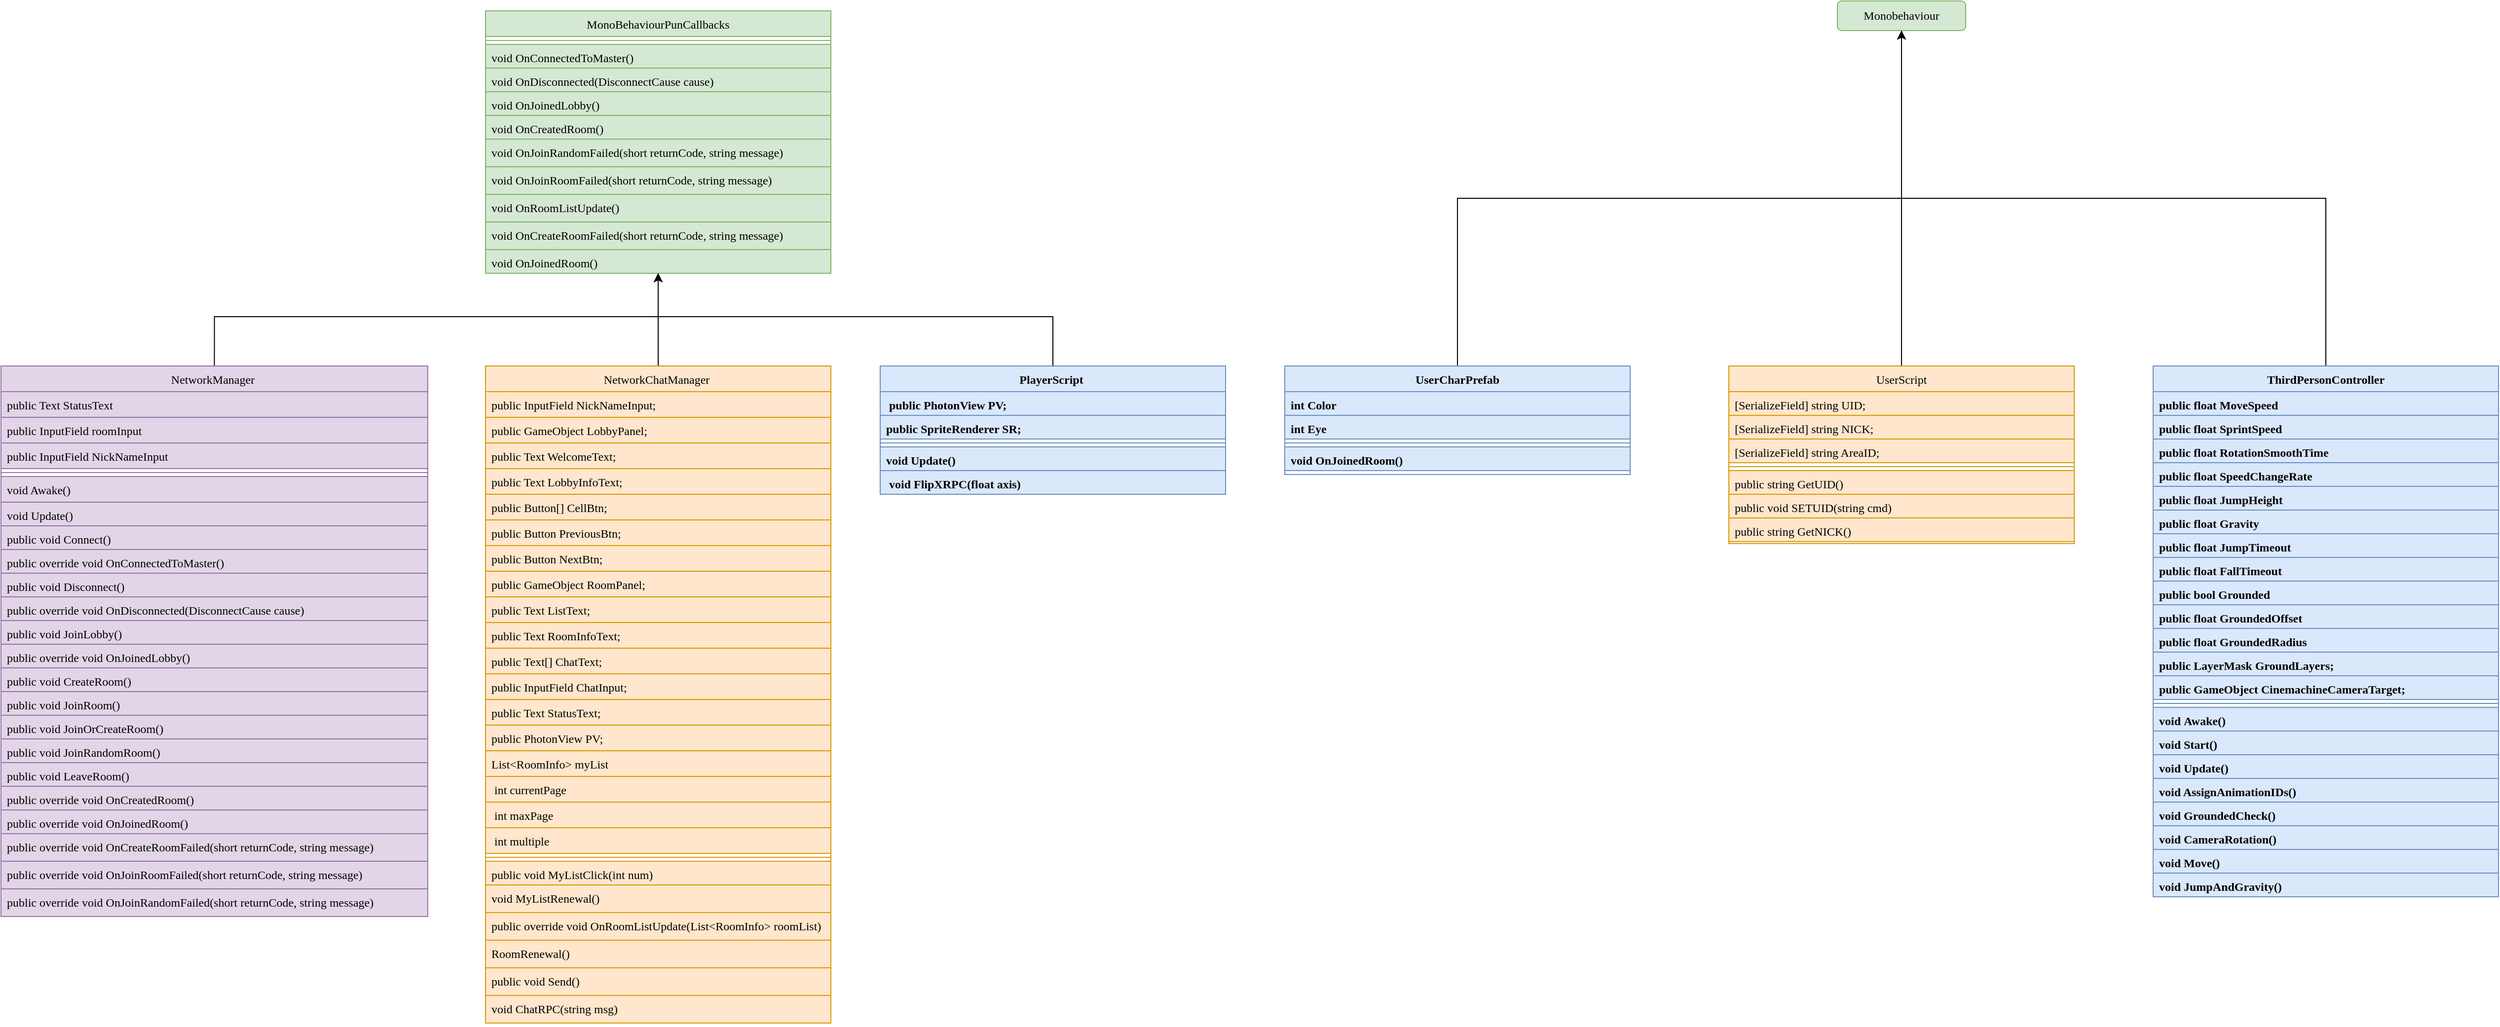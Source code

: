 <mxfile version="17.1.3" type="device"><diagram id="C5RBs43oDa-KdzZeNtuy" name="Page-1"><mxGraphModel dx="3555" dy="1985" grid="1" gridSize="10" guides="1" tooltips="1" connect="1" arrows="1" fold="1" page="1" pageScale="1" pageWidth="827" pageHeight="1169" math="0" shadow="0"><root><mxCell id="WIyWlLk6GJQsqaUBKTNV-0"/><mxCell id="WIyWlLk6GJQsqaUBKTNV-1" parent="WIyWlLk6GJQsqaUBKTNV-0"/><mxCell id="zkfFHV4jXpPFQw0GAbJ--13" value="MonoBehaviourPunCallbacks" style="swimlane;fontStyle=0;align=center;verticalAlign=top;childLayout=stackLayout;horizontal=1;startSize=26;horizontalStack=0;resizeParent=1;resizeLast=0;collapsible=1;marginBottom=0;rounded=0;shadow=0;strokeWidth=1;fontFamily=Jua;fontSource=https%3A%2F%2Ffonts.googleapis.com%2Fcss%3Ffamily%3DJua;fillColor=#d5e8d4;strokeColor=#82b366;" parent="WIyWlLk6GJQsqaUBKTNV-1" vertex="1"><mxGeometry x="530" y="50" width="350" height="266" as="geometry"><mxRectangle x="340" y="380" width="170" height="26" as="alternateBounds"/></mxGeometry></mxCell><mxCell id="zkfFHV4jXpPFQw0GAbJ--15" value="" style="line;html=1;strokeWidth=1;align=left;verticalAlign=middle;spacingTop=-1;spacingLeft=3;spacingRight=3;rotatable=0;labelPosition=right;points=[];portConstraint=eastwest;fontFamily=Jua;fontSource=https%3A%2F%2Ffonts.googleapis.com%2Fcss%3Ffamily%3DJua;fillColor=#d5e8d4;strokeColor=#82b366;" parent="zkfFHV4jXpPFQw0GAbJ--13" vertex="1"><mxGeometry y="26" width="350" height="8" as="geometry"/></mxCell><mxCell id="Mqewn5kipQ3xcC0oWdRV-13" value="void OnConnectedToMaster()" style="text;align=left;verticalAlign=top;spacingLeft=4;spacingRight=4;overflow=hidden;rotatable=0;points=[[0,0.5],[1,0.5]];portConstraint=eastwest;fontFamily=Jua;fontSource=https%3A%2F%2Ffonts.googleapis.com%2Fcss%3Ffamily%3DJua;fillColor=#d5e8d4;strokeColor=#82b366;" parent="zkfFHV4jXpPFQw0GAbJ--13" vertex="1"><mxGeometry y="34" width="350" height="24" as="geometry"/></mxCell><mxCell id="Mqewn5kipQ3xcC0oWdRV-15" value="void OnDisconnected(DisconnectCause cause)&#10;" style="text;align=left;verticalAlign=top;spacingLeft=4;spacingRight=4;overflow=hidden;rotatable=0;points=[[0,0.5],[1,0.5]];portConstraint=eastwest;fontFamily=Jua;fontSource=https%3A%2F%2Ffonts.googleapis.com%2Fcss%3Ffamily%3DJua;fillColor=#d5e8d4;strokeColor=#82b366;" parent="zkfFHV4jXpPFQw0GAbJ--13" vertex="1"><mxGeometry y="58" width="350" height="24" as="geometry"/></mxCell><mxCell id="Mqewn5kipQ3xcC0oWdRV-30" value="void OnJoinedLobby() " style="text;align=left;verticalAlign=top;spacingLeft=4;spacingRight=4;overflow=hidden;rotatable=0;points=[[0,0.5],[1,0.5]];portConstraint=eastwest;fontFamily=Jua;fontSource=https%3A%2F%2Ffonts.googleapis.com%2Fcss%3Ffamily%3DJua;fillColor=#d5e8d4;strokeColor=#82b366;" parent="zkfFHV4jXpPFQw0GAbJ--13" vertex="1"><mxGeometry y="82" width="350" height="24" as="geometry"/></mxCell><mxCell id="Mqewn5kipQ3xcC0oWdRV-33" value="void OnCreatedRoom()" style="text;align=left;verticalAlign=top;spacingLeft=4;spacingRight=4;overflow=hidden;rotatable=0;points=[[0,0.5],[1,0.5]];portConstraint=eastwest;fontFamily=Jua;fontSource=https%3A%2F%2Ffonts.googleapis.com%2Fcss%3Ffamily%3DJua;fillColor=#d5e8d4;strokeColor=#82b366;" parent="zkfFHV4jXpPFQw0GAbJ--13" vertex="1"><mxGeometry y="106" width="350" height="24" as="geometry"/></mxCell><mxCell id="Mqewn5kipQ3xcC0oWdRV-37" value="void OnJoinRandomFailed(short returnCode, string message)" style="text;align=left;verticalAlign=top;spacingLeft=4;spacingRight=4;overflow=hidden;rotatable=0;points=[[0,0.5],[1,0.5]];portConstraint=eastwest;fontFamily=Jua;fontSource=https%3A%2F%2Ffonts.googleapis.com%2Fcss%3Ffamily%3DJua;fillColor=#d5e8d4;strokeColor=#82b366;" parent="zkfFHV4jXpPFQw0GAbJ--13" vertex="1"><mxGeometry y="130" width="350" height="28" as="geometry"/></mxCell><mxCell id="Mqewn5kipQ3xcC0oWdRV-36" value="void OnJoinRoomFailed(short returnCode, string message)" style="text;align=left;verticalAlign=top;spacingLeft=4;spacingRight=4;overflow=hidden;rotatable=0;points=[[0,0.5],[1,0.5]];portConstraint=eastwest;fontFamily=Jua;fontSource=https%3A%2F%2Ffonts.googleapis.com%2Fcss%3Ffamily%3DJua;fillColor=#d5e8d4;strokeColor=#82b366;" parent="zkfFHV4jXpPFQw0GAbJ--13" vertex="1"><mxGeometry y="158" width="350" height="28" as="geometry"/></mxCell><mxCell id="1AGx0SfE0cchmJ44cb0Z-66" value="void OnRoomListUpdate()" style="text;align=left;verticalAlign=top;spacingLeft=4;spacingRight=4;overflow=hidden;rotatable=0;points=[[0,0.5],[1,0.5]];portConstraint=eastwest;fontFamily=Jua;fontSource=https%3A%2F%2Ffonts.googleapis.com%2Fcss%3Ffamily%3DJua;fillColor=#d5e8d4;strokeColor=#82b366;" parent="zkfFHV4jXpPFQw0GAbJ--13" vertex="1"><mxGeometry y="186" width="350" height="28" as="geometry"/></mxCell><mxCell id="Mqewn5kipQ3xcC0oWdRV-35" value="void OnCreateRoomFailed(short returnCode, string message)" style="text;align=left;verticalAlign=top;spacingLeft=4;spacingRight=4;overflow=hidden;rotatable=0;points=[[0,0.5],[1,0.5]];portConstraint=eastwest;fontFamily=Jua;fontSource=https%3A%2F%2Ffonts.googleapis.com%2Fcss%3Ffamily%3DJua;fillColor=#d5e8d4;strokeColor=#82b366;" parent="zkfFHV4jXpPFQw0GAbJ--13" vertex="1"><mxGeometry y="214" width="350" height="28" as="geometry"/></mxCell><mxCell id="Mqewn5kipQ3xcC0oWdRV-34" value="void OnJoinedRoom() " style="text;align=left;verticalAlign=top;spacingLeft=4;spacingRight=4;overflow=hidden;rotatable=0;points=[[0,0.5],[1,0.5]];portConstraint=eastwest;fontFamily=Jua;fontSource=https%3A%2F%2Ffonts.googleapis.com%2Fcss%3Ffamily%3DJua;fillColor=#d5e8d4;strokeColor=#82b366;" parent="zkfFHV4jXpPFQw0GAbJ--13" vertex="1"><mxGeometry y="242" width="350" height="24" as="geometry"/></mxCell><mxCell id="Mqewn5kipQ3xcC0oWdRV-14" style="edgeStyle=orthogonalEdgeStyle;rounded=0;orthogonalLoop=1;jettySize=auto;html=1;exitX=0.5;exitY=0;exitDx=0;exitDy=0;entryX=0.5;entryY=1;entryDx=0;entryDy=0;fontFamily=Jua;fontSource=https%3A%2F%2Ffonts.googleapis.com%2Fcss%3Ffamily%3DJua;" parent="WIyWlLk6GJQsqaUBKTNV-1" source="Mqewn5kipQ3xcC0oWdRV-0" target="zkfFHV4jXpPFQw0GAbJ--13" edge="1"><mxGeometry relative="1" as="geometry"><Array as="points"><mxPoint x="255" y="360"/><mxPoint x="705" y="360"/></Array></mxGeometry></mxCell><mxCell id="Mqewn5kipQ3xcC0oWdRV-0" value="NetworkManager " style="swimlane;fontStyle=0;align=center;verticalAlign=top;childLayout=stackLayout;horizontal=1;startSize=26;horizontalStack=0;resizeParent=1;resizeLast=0;collapsible=1;marginBottom=0;rounded=0;shadow=0;strokeWidth=1;fontFamily=Jua;fontSource=https%3A%2F%2Ffonts.googleapis.com%2Fcss%3Ffamily%3DJua;fillColor=#e1d5e7;strokeColor=#9673a6;" parent="WIyWlLk6GJQsqaUBKTNV-1" vertex="1"><mxGeometry x="39" y="410" width="432.5" height="558" as="geometry"><mxRectangle x="550" y="140" width="160" height="26" as="alternateBounds"/></mxGeometry></mxCell><mxCell id="Mqewn5kipQ3xcC0oWdRV-3" value="public Text StatusText" style="text;align=left;verticalAlign=top;spacingLeft=4;spacingRight=4;overflow=hidden;rotatable=0;points=[[0,0.5],[1,0.5]];portConstraint=eastwest;fontFamily=Jua;fontSource=https%3A%2F%2Ffonts.googleapis.com%2Fcss%3Ffamily%3DJua;fillColor=#e1d5e7;strokeColor=#9673a6;" parent="Mqewn5kipQ3xcC0oWdRV-0" vertex="1"><mxGeometry y="26" width="432.5" height="26" as="geometry"/></mxCell><mxCell id="Mqewn5kipQ3xcC0oWdRV-4" value="public InputField roomInput" style="text;align=left;verticalAlign=top;spacingLeft=4;spacingRight=4;overflow=hidden;rotatable=0;points=[[0,0.5],[1,0.5]];portConstraint=eastwest;fontFamily=Jua;fontSource=https%3A%2F%2Ffonts.googleapis.com%2Fcss%3Ffamily%3DJua;fillColor=#e1d5e7;strokeColor=#9673a6;" parent="Mqewn5kipQ3xcC0oWdRV-0" vertex="1"><mxGeometry y="52" width="432.5" height="26" as="geometry"/></mxCell><mxCell id="Mqewn5kipQ3xcC0oWdRV-5" value="public InputField NickNameInput" style="text;align=left;verticalAlign=top;spacingLeft=4;spacingRight=4;overflow=hidden;rotatable=0;points=[[0,0.5],[1,0.5]];portConstraint=eastwest;fontFamily=Jua;fontSource=https%3A%2F%2Ffonts.googleapis.com%2Fcss%3Ffamily%3DJua;fillColor=#e1d5e7;strokeColor=#9673a6;" parent="Mqewn5kipQ3xcC0oWdRV-0" vertex="1"><mxGeometry y="78" width="432.5" height="26" as="geometry"/></mxCell><mxCell id="Mqewn5kipQ3xcC0oWdRV-6" value="" style="line;html=1;strokeWidth=1;align=left;verticalAlign=middle;spacingTop=-1;spacingLeft=3;spacingRight=3;rotatable=0;labelPosition=right;points=[];portConstraint=eastwest;fontFamily=Jua;fontSource=https%3A%2F%2Ffonts.googleapis.com%2Fcss%3Ffamily%3DJua;fillColor=#e1d5e7;strokeColor=#9673a6;" parent="Mqewn5kipQ3xcC0oWdRV-0" vertex="1"><mxGeometry y="104" width="432.5" height="8" as="geometry"/></mxCell><mxCell id="Mqewn5kipQ3xcC0oWdRV-7" value="void Awake() " style="text;align=left;verticalAlign=top;spacingLeft=4;spacingRight=4;overflow=hidden;rotatable=0;points=[[0,0.5],[1,0.5]];portConstraint=eastwest;fontFamily=Jua;fontSource=https%3A%2F%2Ffonts.googleapis.com%2Fcss%3Ffamily%3DJua;fillColor=#e1d5e7;strokeColor=#9673a6;" parent="Mqewn5kipQ3xcC0oWdRV-0" vertex="1"><mxGeometry y="112" width="432.5" height="26" as="geometry"/></mxCell><mxCell id="Mqewn5kipQ3xcC0oWdRV-8" value="void Update()" style="text;align=left;verticalAlign=top;spacingLeft=4;spacingRight=4;overflow=hidden;rotatable=0;points=[[0,0.5],[1,0.5]];portConstraint=eastwest;fontFamily=Jua;fontSource=https%3A%2F%2Ffonts.googleapis.com%2Fcss%3Ffamily%3DJua;fillColor=#e1d5e7;strokeColor=#9673a6;" parent="Mqewn5kipQ3xcC0oWdRV-0" vertex="1"><mxGeometry y="138" width="432.5" height="24" as="geometry"/></mxCell><mxCell id="Mqewn5kipQ3xcC0oWdRV-9" value="public void Connect()" style="text;align=left;verticalAlign=top;spacingLeft=4;spacingRight=4;overflow=hidden;rotatable=0;points=[[0,0.5],[1,0.5]];portConstraint=eastwest;fontFamily=Jua;fontSource=https%3A%2F%2Ffonts.googleapis.com%2Fcss%3Ffamily%3DJua;fillColor=#e1d5e7;strokeColor=#9673a6;" parent="Mqewn5kipQ3xcC0oWdRV-0" vertex="1"><mxGeometry y="162" width="432.5" height="24" as="geometry"/></mxCell><mxCell id="Mqewn5kipQ3xcC0oWdRV-12" value="public override void OnConnectedToMaster()" style="text;align=left;verticalAlign=top;spacingLeft=4;spacingRight=4;overflow=hidden;rotatable=0;points=[[0,0.5],[1,0.5]];portConstraint=eastwest;fontFamily=Jua;fontSource=https%3A%2F%2Ffonts.googleapis.com%2Fcss%3Ffamily%3DJua;fillColor=#e1d5e7;strokeColor=#9673a6;" parent="Mqewn5kipQ3xcC0oWdRV-0" vertex="1"><mxGeometry y="186" width="432.5" height="24" as="geometry"/></mxCell><mxCell id="Mqewn5kipQ3xcC0oWdRV-11" value="public void Disconnect() " style="text;align=left;verticalAlign=top;spacingLeft=4;spacingRight=4;overflow=hidden;rotatable=0;points=[[0,0.5],[1,0.5]];portConstraint=eastwest;fontFamily=Jua;fontSource=https%3A%2F%2Ffonts.googleapis.com%2Fcss%3Ffamily%3DJua;fillColor=#e1d5e7;strokeColor=#9673a6;" parent="Mqewn5kipQ3xcC0oWdRV-0" vertex="1"><mxGeometry y="210" width="432.5" height="24" as="geometry"/></mxCell><mxCell id="Mqewn5kipQ3xcC0oWdRV-10" value="public override void OnDisconnected(DisconnectCause cause)" style="text;align=left;verticalAlign=top;spacingLeft=4;spacingRight=4;overflow=hidden;rotatable=0;points=[[0,0.5],[1,0.5]];portConstraint=eastwest;fontFamily=Jua;fontSource=https%3A%2F%2Ffonts.googleapis.com%2Fcss%3Ffamily%3DJua;fillColor=#e1d5e7;strokeColor=#9673a6;" parent="Mqewn5kipQ3xcC0oWdRV-0" vertex="1"><mxGeometry y="234" width="432.5" height="24" as="geometry"/></mxCell><mxCell id="Mqewn5kipQ3xcC0oWdRV-16" value="public void JoinLobby()" style="text;align=left;verticalAlign=top;spacingLeft=4;spacingRight=4;overflow=hidden;rotatable=0;points=[[0,0.5],[1,0.5]];portConstraint=eastwest;fontFamily=Jua;fontSource=https%3A%2F%2Ffonts.googleapis.com%2Fcss%3Ffamily%3DJua;fillColor=#e1d5e7;strokeColor=#9673a6;" parent="Mqewn5kipQ3xcC0oWdRV-0" vertex="1"><mxGeometry y="258" width="432.5" height="24" as="geometry"/></mxCell><mxCell id="Mqewn5kipQ3xcC0oWdRV-18" value="public override void OnJoinedLobby() " style="text;align=left;verticalAlign=top;spacingLeft=4;spacingRight=4;overflow=hidden;rotatable=0;points=[[0,0.5],[1,0.5]];portConstraint=eastwest;fontFamily=Jua;fontSource=https%3A%2F%2Ffonts.googleapis.com%2Fcss%3Ffamily%3DJua;fillColor=#e1d5e7;strokeColor=#9673a6;" parent="Mqewn5kipQ3xcC0oWdRV-0" vertex="1"><mxGeometry y="282" width="432.5" height="24" as="geometry"/></mxCell><mxCell id="Mqewn5kipQ3xcC0oWdRV-20" value="public void CreateRoom()" style="text;align=left;verticalAlign=top;spacingLeft=4;spacingRight=4;overflow=hidden;rotatable=0;points=[[0,0.5],[1,0.5]];portConstraint=eastwest;fontFamily=Jua;fontSource=https%3A%2F%2Ffonts.googleapis.com%2Fcss%3Ffamily%3DJua;fillColor=#e1d5e7;strokeColor=#9673a6;" parent="Mqewn5kipQ3xcC0oWdRV-0" vertex="1"><mxGeometry y="306" width="432.5" height="24" as="geometry"/></mxCell><mxCell id="Mqewn5kipQ3xcC0oWdRV-21" value="public void JoinRoom()" style="text;align=left;verticalAlign=top;spacingLeft=4;spacingRight=4;overflow=hidden;rotatable=0;points=[[0,0.5],[1,0.5]];portConstraint=eastwest;fontFamily=Jua;fontSource=https%3A%2F%2Ffonts.googleapis.com%2Fcss%3Ffamily%3DJua;fillColor=#e1d5e7;strokeColor=#9673a6;" parent="Mqewn5kipQ3xcC0oWdRV-0" vertex="1"><mxGeometry y="330" width="432.5" height="24" as="geometry"/></mxCell><mxCell id="Mqewn5kipQ3xcC0oWdRV-19" value="public void JoinOrCreateRoom()" style="text;align=left;verticalAlign=top;spacingLeft=4;spacingRight=4;overflow=hidden;rotatable=0;points=[[0,0.5],[1,0.5]];portConstraint=eastwest;fontFamily=Jua;fontSource=https%3A%2F%2Ffonts.googleapis.com%2Fcss%3Ffamily%3DJua;fillColor=#e1d5e7;strokeColor=#9673a6;" parent="Mqewn5kipQ3xcC0oWdRV-0" vertex="1"><mxGeometry y="354" width="432.5" height="24" as="geometry"/></mxCell><mxCell id="Mqewn5kipQ3xcC0oWdRV-22" value="public void JoinRandomRoom()" style="text;align=left;verticalAlign=top;spacingLeft=4;spacingRight=4;overflow=hidden;rotatable=0;points=[[0,0.5],[1,0.5]];portConstraint=eastwest;fontFamily=Jua;fontSource=https%3A%2F%2Ffonts.googleapis.com%2Fcss%3Ffamily%3DJua;fillColor=#e1d5e7;strokeColor=#9673a6;" parent="Mqewn5kipQ3xcC0oWdRV-0" vertex="1"><mxGeometry y="378" width="432.5" height="24" as="geometry"/></mxCell><mxCell id="Mqewn5kipQ3xcC0oWdRV-23" value="public void LeaveRoom()" style="text;align=left;verticalAlign=top;spacingLeft=4;spacingRight=4;overflow=hidden;rotatable=0;points=[[0,0.5],[1,0.5]];portConstraint=eastwest;fontFamily=Jua;fontSource=https%3A%2F%2Ffonts.googleapis.com%2Fcss%3Ffamily%3DJua;fillColor=#e1d5e7;strokeColor=#9673a6;" parent="Mqewn5kipQ3xcC0oWdRV-0" vertex="1"><mxGeometry y="402" width="432.5" height="24" as="geometry"/></mxCell><mxCell id="Mqewn5kipQ3xcC0oWdRV-24" value="public override void OnCreatedRoom()" style="text;align=left;verticalAlign=top;spacingLeft=4;spacingRight=4;overflow=hidden;rotatable=0;points=[[0,0.5],[1,0.5]];portConstraint=eastwest;fontFamily=Jua;fontSource=https%3A%2F%2Ffonts.googleapis.com%2Fcss%3Ffamily%3DJua;fillColor=#e1d5e7;strokeColor=#9673a6;" parent="Mqewn5kipQ3xcC0oWdRV-0" vertex="1"><mxGeometry y="426" width="432.5" height="24" as="geometry"/></mxCell><mxCell id="Mqewn5kipQ3xcC0oWdRV-25" value="public override void OnJoinedRoom() " style="text;align=left;verticalAlign=top;spacingLeft=4;spacingRight=4;overflow=hidden;rotatable=0;points=[[0,0.5],[1,0.5]];portConstraint=eastwest;fontFamily=Jua;fontSource=https%3A%2F%2Ffonts.googleapis.com%2Fcss%3Ffamily%3DJua;fillColor=#e1d5e7;strokeColor=#9673a6;" parent="Mqewn5kipQ3xcC0oWdRV-0" vertex="1"><mxGeometry y="450" width="432.5" height="24" as="geometry"/></mxCell><mxCell id="Mqewn5kipQ3xcC0oWdRV-26" value="public override void OnCreateRoomFailed(short returnCode, string message)" style="text;align=left;verticalAlign=top;spacingLeft=4;spacingRight=4;overflow=hidden;rotatable=0;points=[[0,0.5],[1,0.5]];portConstraint=eastwest;fontFamily=Jua;fontSource=https%3A%2F%2Ffonts.googleapis.com%2Fcss%3Ffamily%3DJua;fillColor=#e1d5e7;strokeColor=#9673a6;" parent="Mqewn5kipQ3xcC0oWdRV-0" vertex="1"><mxGeometry y="474" width="432.5" height="28" as="geometry"/></mxCell><mxCell id="Mqewn5kipQ3xcC0oWdRV-27" value="public override void OnJoinRoomFailed(short returnCode, string message)" style="text;align=left;verticalAlign=top;spacingLeft=4;spacingRight=4;overflow=hidden;rotatable=0;points=[[0,0.5],[1,0.5]];portConstraint=eastwest;fontFamily=Jua;fontSource=https%3A%2F%2Ffonts.googleapis.com%2Fcss%3Ffamily%3DJua;fillColor=#e1d5e7;strokeColor=#9673a6;" parent="Mqewn5kipQ3xcC0oWdRV-0" vertex="1"><mxGeometry y="502" width="432.5" height="28" as="geometry"/></mxCell><mxCell id="Mqewn5kipQ3xcC0oWdRV-17" value="public override void OnJoinRandomFailed(short returnCode, string message)" style="text;align=left;verticalAlign=top;spacingLeft=4;spacingRight=4;overflow=hidden;rotatable=0;points=[[0,0.5],[1,0.5]];portConstraint=eastwest;fontFamily=Jua;fontSource=https%3A%2F%2Ffonts.googleapis.com%2Fcss%3Ffamily%3DJua;fillColor=#e1d5e7;strokeColor=#9673a6;" parent="Mqewn5kipQ3xcC0oWdRV-0" vertex="1"><mxGeometry y="530" width="432.5" height="28" as="geometry"/></mxCell><mxCell id="Mqewn5kipQ3xcC0oWdRV-38" value="Monobehaviour" style="rounded=1;whiteSpace=wrap;html=1;fontFamily=Jua;fontSource=https%3A%2F%2Ffonts.googleapis.com%2Fcss%3Ffamily%3DJua;fillColor=#d5e8d4;strokeColor=#82b366;" parent="WIyWlLk6GJQsqaUBKTNV-1" vertex="1"><mxGeometry x="1900" y="40" width="130" height="30" as="geometry"/></mxCell><mxCell id="Mqewn5kipQ3xcC0oWdRV-51" style="edgeStyle=orthogonalEdgeStyle;rounded=0;orthogonalLoop=1;jettySize=auto;html=1;entryX=0.5;entryY=1;entryDx=0;entryDy=0;fontFamily=Jua;fontSource=https%3A%2F%2Ffonts.googleapis.com%2Fcss%3Ffamily%3DJua;" parent="WIyWlLk6GJQsqaUBKTNV-1" source="Mqewn5kipQ3xcC0oWdRV-40" target="Mqewn5kipQ3xcC0oWdRV-38" edge="1"><mxGeometry relative="1" as="geometry"><Array as="points"><mxPoint x="1515" y="240"/><mxPoint x="1965" y="240"/></Array></mxGeometry></mxCell><mxCell id="Mqewn5kipQ3xcC0oWdRV-40" value="UserCharPrefab" style="swimlane;fontStyle=1;align=center;verticalAlign=top;childLayout=stackLayout;horizontal=1;startSize=26;horizontalStack=0;resizeParent=1;resizeLast=0;collapsible=1;marginBottom=0;rounded=0;shadow=0;strokeWidth=1;fontFamily=Jua;fontSource=https%3A%2F%2Ffonts.googleapis.com%2Fcss%3Ffamily%3DJua;fillColor=#dae8fc;strokeColor=#6c8ebf;" parent="WIyWlLk6GJQsqaUBKTNV-1" vertex="1"><mxGeometry x="1340" y="410" width="350" height="110" as="geometry"><mxRectangle x="340" y="380" width="170" height="26" as="alternateBounds"/></mxGeometry></mxCell><mxCell id="Mqewn5kipQ3xcC0oWdRV-50" value="int Color&#10;" style="text;align=left;verticalAlign=top;spacingLeft=4;spacingRight=4;overflow=hidden;rotatable=0;points=[[0,0.5],[1,0.5]];portConstraint=eastwest;fontFamily=Jua;fontSource=https%3A%2F%2Ffonts.googleapis.com%2Fcss%3Ffamily%3DJua;fillColor=#dae8fc;strokeColor=#6c8ebf;fontStyle=1" parent="Mqewn5kipQ3xcC0oWdRV-40" vertex="1"><mxGeometry y="26" width="350" height="24" as="geometry"/></mxCell><mxCell id="Mqewn5kipQ3xcC0oWdRV-52" value="int Eye" style="text;align=left;verticalAlign=top;spacingLeft=4;spacingRight=4;overflow=hidden;rotatable=0;points=[[0,0.5],[1,0.5]];portConstraint=eastwest;fontFamily=Jua;fontSource=https%3A%2F%2Ffonts.googleapis.com%2Fcss%3Ffamily%3DJua;fillColor=#dae8fc;strokeColor=#6c8ebf;fontStyle=1" parent="Mqewn5kipQ3xcC0oWdRV-40" vertex="1"><mxGeometry y="50" width="350" height="24" as="geometry"/></mxCell><mxCell id="Mqewn5kipQ3xcC0oWdRV-41" value="" style="line;html=1;strokeWidth=1;align=left;verticalAlign=middle;spacingTop=-1;spacingLeft=3;spacingRight=3;rotatable=0;labelPosition=right;points=[];portConstraint=eastwest;fontFamily=Jua;fontSource=https%3A%2F%2Ffonts.googleapis.com%2Fcss%3Ffamily%3DJua;fillColor=#dae8fc;strokeColor=#6c8ebf;fontStyle=1" parent="Mqewn5kipQ3xcC0oWdRV-40" vertex="1"><mxGeometry y="74" width="350" height="8" as="geometry"/></mxCell><mxCell id="Mqewn5kipQ3xcC0oWdRV-49" value="void OnJoinedRoom() " style="text;align=left;verticalAlign=top;spacingLeft=4;spacingRight=4;overflow=hidden;rotatable=0;points=[[0,0.5],[1,0.5]];portConstraint=eastwest;fontFamily=Jua;fontSource=https%3A%2F%2Ffonts.googleapis.com%2Fcss%3Ffamily%3DJua;fillColor=#dae8fc;strokeColor=#6c8ebf;fontStyle=1" parent="Mqewn5kipQ3xcC0oWdRV-40" vertex="1"><mxGeometry y="82" width="350" height="24" as="geometry"/></mxCell><mxCell id="Mqewn5kipQ3xcC0oWdRV-58" style="edgeStyle=orthogonalEdgeStyle;rounded=0;orthogonalLoop=1;jettySize=auto;html=1;entryX=0.5;entryY=1;entryDx=0;entryDy=0;fontFamily=Jua;fontSource=https%3A%2F%2Ffonts.googleapis.com%2Fcss%3Ffamily%3DJua;" parent="WIyWlLk6GJQsqaUBKTNV-1" source="Mqewn5kipQ3xcC0oWdRV-53" target="Mqewn5kipQ3xcC0oWdRV-38" edge="1"><mxGeometry relative="1" as="geometry"><Array as="points"><mxPoint x="1965" y="170"/><mxPoint x="1965" y="170"/></Array></mxGeometry></mxCell><mxCell id="Mqewn5kipQ3xcC0oWdRV-53" value="UserScript" style="swimlane;fontStyle=0;align=center;verticalAlign=top;childLayout=stackLayout;horizontal=1;startSize=26;horizontalStack=0;resizeParent=1;resizeLast=0;collapsible=1;marginBottom=0;rounded=0;shadow=0;strokeWidth=1;fontFamily=Jua;fontSource=https%3A%2F%2Ffonts.googleapis.com%2Fcss%3Ffamily%3DJua;fillColor=#ffe6cc;strokeColor=#d79b00;" parent="WIyWlLk6GJQsqaUBKTNV-1" vertex="1"><mxGeometry x="1790" y="410" width="350" height="180" as="geometry"><mxRectangle x="340" y="380" width="170" height="26" as="alternateBounds"/></mxGeometry></mxCell><mxCell id="Mqewn5kipQ3xcC0oWdRV-54" value="[SerializeField] string UID;" style="text;align=left;verticalAlign=top;spacingLeft=4;spacingRight=4;overflow=hidden;rotatable=0;points=[[0,0.5],[1,0.5]];portConstraint=eastwest;fontFamily=Jua;fontSource=https%3A%2F%2Ffonts.googleapis.com%2Fcss%3Ffamily%3DJua;fillColor=#ffe6cc;strokeColor=#d79b00;" parent="Mqewn5kipQ3xcC0oWdRV-53" vertex="1"><mxGeometry y="26" width="350" height="24" as="geometry"/></mxCell><mxCell id="Mqewn5kipQ3xcC0oWdRV-59" value="    [SerializeField] string NICK;" style="text;align=left;verticalAlign=top;spacingLeft=4;spacingRight=4;overflow=hidden;rotatable=0;points=[[0,0.5],[1,0.5]];portConstraint=eastwest;fontFamily=Jua;fontSource=https%3A%2F%2Ffonts.googleapis.com%2Fcss%3Ffamily%3DJua;fillColor=#ffe6cc;strokeColor=#d79b00;" parent="Mqewn5kipQ3xcC0oWdRV-53" vertex="1"><mxGeometry y="50" width="350" height="24" as="geometry"/></mxCell><mxCell id="Mqewn5kipQ3xcC0oWdRV-55" value="    [SerializeField] string AreaID;" style="text;align=left;verticalAlign=top;spacingLeft=4;spacingRight=4;overflow=hidden;rotatable=0;points=[[0,0.5],[1,0.5]];portConstraint=eastwest;fontFamily=Jua;fontSource=https%3A%2F%2Ffonts.googleapis.com%2Fcss%3Ffamily%3DJua;fillColor=#ffe6cc;strokeColor=#d79b00;" parent="Mqewn5kipQ3xcC0oWdRV-53" vertex="1"><mxGeometry y="74" width="350" height="24" as="geometry"/></mxCell><mxCell id="Mqewn5kipQ3xcC0oWdRV-56" value="" style="line;html=1;strokeWidth=1;align=left;verticalAlign=middle;spacingTop=-1;spacingLeft=3;spacingRight=3;rotatable=0;labelPosition=right;points=[];portConstraint=eastwest;fontFamily=Jua;fontSource=https%3A%2F%2Ffonts.googleapis.com%2Fcss%3Ffamily%3DJua;fillColor=#ffe6cc;strokeColor=#d79b00;" parent="Mqewn5kipQ3xcC0oWdRV-53" vertex="1"><mxGeometry y="98" width="350" height="8" as="geometry"/></mxCell><mxCell id="Mqewn5kipQ3xcC0oWdRV-60" value=" public string GetUID()" style="text;align=left;verticalAlign=top;spacingLeft=4;spacingRight=4;overflow=hidden;rotatable=0;points=[[0,0.5],[1,0.5]];portConstraint=eastwest;fontFamily=Jua;fontSource=https%3A%2F%2Ffonts.googleapis.com%2Fcss%3Ffamily%3DJua;fillColor=#ffe6cc;strokeColor=#d79b00;" parent="Mqewn5kipQ3xcC0oWdRV-53" vertex="1"><mxGeometry y="106" width="350" height="24" as="geometry"/></mxCell><mxCell id="Mqewn5kipQ3xcC0oWdRV-62" value=" public void SETUID(string cmd)" style="text;align=left;verticalAlign=top;spacingLeft=4;spacingRight=4;overflow=hidden;rotatable=0;points=[[0,0.5],[1,0.5]];portConstraint=eastwest;fontFamily=Jua;fontSource=https%3A%2F%2Ffonts.googleapis.com%2Fcss%3Ffamily%3DJua;fillColor=#ffe6cc;strokeColor=#d79b00;" parent="Mqewn5kipQ3xcC0oWdRV-53" vertex="1"><mxGeometry y="130" width="350" height="24" as="geometry"/></mxCell><mxCell id="Mqewn5kipQ3xcC0oWdRV-61" value="public string GetNICK()" style="text;align=left;verticalAlign=top;spacingLeft=4;spacingRight=4;overflow=hidden;rotatable=0;points=[[0,0.5],[1,0.5]];portConstraint=eastwest;fontFamily=Jua;fontSource=https%3A%2F%2Ffonts.googleapis.com%2Fcss%3Ffamily%3DJua;fillColor=#ffe6cc;strokeColor=#d79b00;" parent="Mqewn5kipQ3xcC0oWdRV-53" vertex="1"><mxGeometry y="154" width="350" height="24" as="geometry"/></mxCell><mxCell id="1AGx0SfE0cchmJ44cb0Z-43" style="edgeStyle=orthogonalEdgeStyle;rounded=0;orthogonalLoop=1;jettySize=auto;html=1;entryX=0.5;entryY=1;entryDx=0;entryDy=0;" parent="WIyWlLk6GJQsqaUBKTNV-1" source="1AGx0SfE0cchmJ44cb0Z-20" target="zkfFHV4jXpPFQw0GAbJ--13" edge="1"><mxGeometry relative="1" as="geometry"/></mxCell><mxCell id="1AGx0SfE0cchmJ44cb0Z-20" value="NetworkChatManager " style="swimlane;fontStyle=0;align=center;verticalAlign=top;childLayout=stackLayout;horizontal=1;startSize=26;horizontalStack=0;resizeParent=1;resizeLast=0;collapsible=1;marginBottom=0;rounded=0;shadow=0;strokeWidth=1;fontFamily=Jua;fontSource=https%3A%2F%2Ffonts.googleapis.com%2Fcss%3Ffamily%3DJua;fillColor=#ffe6cc;strokeColor=#d79b00;" parent="WIyWlLk6GJQsqaUBKTNV-1" vertex="1"><mxGeometry x="530" y="410" width="350" height="666" as="geometry"><mxRectangle x="550" y="140" width="160" height="26" as="alternateBounds"/></mxGeometry></mxCell><mxCell id="1AGx0SfE0cchmJ44cb0Z-44" value="public InputField NickNameInput;" style="text;align=left;verticalAlign=top;spacingLeft=4;spacingRight=4;overflow=hidden;rotatable=0;points=[[0,0.5],[1,0.5]];portConstraint=eastwest;fontFamily=Jua;fontSource=https%3A%2F%2Ffonts.googleapis.com%2Fcss%3Ffamily%3DJua;fillColor=#ffe6cc;strokeColor=#d79b00;" parent="1AGx0SfE0cchmJ44cb0Z-20" vertex="1"><mxGeometry y="26" width="350" height="26" as="geometry"/></mxCell><mxCell id="1AGx0SfE0cchmJ44cb0Z-46" value="public GameObject LobbyPanel;" style="text;align=left;verticalAlign=top;spacingLeft=4;spacingRight=4;overflow=hidden;rotatable=0;points=[[0,0.5],[1,0.5]];portConstraint=eastwest;fontFamily=Jua;fontSource=https%3A%2F%2Ffonts.googleapis.com%2Fcss%3Ffamily%3DJua;fillColor=#ffe6cc;strokeColor=#d79b00;" parent="1AGx0SfE0cchmJ44cb0Z-20" vertex="1"><mxGeometry y="52" width="350" height="26" as="geometry"/></mxCell><mxCell id="1AGx0SfE0cchmJ44cb0Z-49" value="public Text WelcomeText;" style="text;align=left;verticalAlign=top;spacingLeft=4;spacingRight=4;overflow=hidden;rotatable=0;points=[[0,0.5],[1,0.5]];portConstraint=eastwest;fontFamily=Jua;fontSource=https%3A%2F%2Ffonts.googleapis.com%2Fcss%3Ffamily%3DJua;fillColor=#ffe6cc;strokeColor=#d79b00;" parent="1AGx0SfE0cchmJ44cb0Z-20" vertex="1"><mxGeometry y="78" width="350" height="26" as="geometry"/></mxCell><mxCell id="1AGx0SfE0cchmJ44cb0Z-50" value="public Text LobbyInfoText;" style="text;align=left;verticalAlign=top;spacingLeft=4;spacingRight=4;overflow=hidden;rotatable=0;points=[[0,0.5],[1,0.5]];portConstraint=eastwest;fontFamily=Jua;fontSource=https%3A%2F%2Ffonts.googleapis.com%2Fcss%3Ffamily%3DJua;fillColor=#ffe6cc;strokeColor=#d79b00;" parent="1AGx0SfE0cchmJ44cb0Z-20" vertex="1"><mxGeometry y="104" width="350" height="26" as="geometry"/></mxCell><mxCell id="1AGx0SfE0cchmJ44cb0Z-54" value="public Button[] CellBtn;" style="text;align=left;verticalAlign=top;spacingLeft=4;spacingRight=4;overflow=hidden;rotatable=0;points=[[0,0.5],[1,0.5]];portConstraint=eastwest;fontFamily=Jua;fontSource=https%3A%2F%2Ffonts.googleapis.com%2Fcss%3Ffamily%3DJua;fillColor=#ffe6cc;strokeColor=#d79b00;" parent="1AGx0SfE0cchmJ44cb0Z-20" vertex="1"><mxGeometry y="130" width="350" height="26" as="geometry"/></mxCell><mxCell id="1AGx0SfE0cchmJ44cb0Z-48" value="public Button PreviousBtn;" style="text;align=left;verticalAlign=top;spacingLeft=4;spacingRight=4;overflow=hidden;rotatable=0;points=[[0,0.5],[1,0.5]];portConstraint=eastwest;fontFamily=Jua;fontSource=https%3A%2F%2Ffonts.googleapis.com%2Fcss%3Ffamily%3DJua;fillColor=#ffe6cc;strokeColor=#d79b00;" parent="1AGx0SfE0cchmJ44cb0Z-20" vertex="1"><mxGeometry y="156" width="350" height="26" as="geometry"/></mxCell><mxCell id="1AGx0SfE0cchmJ44cb0Z-52" value="public Button NextBtn;" style="text;align=left;verticalAlign=top;spacingLeft=4;spacingRight=4;overflow=hidden;rotatable=0;points=[[0,0.5],[1,0.5]];portConstraint=eastwest;fontFamily=Jua;fontSource=https%3A%2F%2Ffonts.googleapis.com%2Fcss%3Ffamily%3DJua;fillColor=#ffe6cc;strokeColor=#d79b00;" parent="1AGx0SfE0cchmJ44cb0Z-20" vertex="1"><mxGeometry y="182" width="350" height="26" as="geometry"/></mxCell><mxCell id="1AGx0SfE0cchmJ44cb0Z-53" value="public GameObject RoomPanel;" style="text;align=left;verticalAlign=top;spacingLeft=4;spacingRight=4;overflow=hidden;rotatable=0;points=[[0,0.5],[1,0.5]];portConstraint=eastwest;fontFamily=Jua;fontSource=https%3A%2F%2Ffonts.googleapis.com%2Fcss%3Ffamily%3DJua;fillColor=#ffe6cc;strokeColor=#d79b00;" parent="1AGx0SfE0cchmJ44cb0Z-20" vertex="1"><mxGeometry y="208" width="350" height="26" as="geometry"/></mxCell><mxCell id="1AGx0SfE0cchmJ44cb0Z-51" value="public Text ListText;" style="text;align=left;verticalAlign=top;spacingLeft=4;spacingRight=4;overflow=hidden;rotatable=0;points=[[0,0.5],[1,0.5]];portConstraint=eastwest;fontFamily=Jua;fontSource=https%3A%2F%2Ffonts.googleapis.com%2Fcss%3Ffamily%3DJua;fillColor=#ffe6cc;strokeColor=#d79b00;" parent="1AGx0SfE0cchmJ44cb0Z-20" vertex="1"><mxGeometry y="234" width="350" height="26" as="geometry"/></mxCell><mxCell id="1AGx0SfE0cchmJ44cb0Z-47" value="public Text RoomInfoText;" style="text;align=left;verticalAlign=top;spacingLeft=4;spacingRight=4;overflow=hidden;rotatable=0;points=[[0,0.5],[1,0.5]];portConstraint=eastwest;fontFamily=Jua;fontSource=https%3A%2F%2Ffonts.googleapis.com%2Fcss%3Ffamily%3DJua;fillColor=#ffe6cc;strokeColor=#d79b00;" parent="1AGx0SfE0cchmJ44cb0Z-20" vertex="1"><mxGeometry y="260" width="350" height="26" as="geometry"/></mxCell><mxCell id="1AGx0SfE0cchmJ44cb0Z-45" value="public Text[] ChatText;" style="text;align=left;verticalAlign=top;spacingLeft=4;spacingRight=4;overflow=hidden;rotatable=0;points=[[0,0.5],[1,0.5]];portConstraint=eastwest;fontFamily=Jua;fontSource=https%3A%2F%2Ffonts.googleapis.com%2Fcss%3Ffamily%3DJua;fillColor=#ffe6cc;strokeColor=#d79b00;" parent="1AGx0SfE0cchmJ44cb0Z-20" vertex="1"><mxGeometry y="286" width="350" height="26" as="geometry"/></mxCell><mxCell id="1AGx0SfE0cchmJ44cb0Z-56" value="public InputField ChatInput;" style="text;align=left;verticalAlign=top;spacingLeft=4;spacingRight=4;overflow=hidden;rotatable=0;points=[[0,0.5],[1,0.5]];portConstraint=eastwest;fontFamily=Jua;fontSource=https%3A%2F%2Ffonts.googleapis.com%2Fcss%3Ffamily%3DJua;fillColor=#ffe6cc;strokeColor=#d79b00;" parent="1AGx0SfE0cchmJ44cb0Z-20" vertex="1"><mxGeometry y="312" width="350" height="26" as="geometry"/></mxCell><mxCell id="1AGx0SfE0cchmJ44cb0Z-55" value="public Text StatusText;" style="text;align=left;verticalAlign=top;spacingLeft=4;spacingRight=4;overflow=hidden;rotatable=0;points=[[0,0.5],[1,0.5]];portConstraint=eastwest;fontFamily=Jua;fontSource=https%3A%2F%2Ffonts.googleapis.com%2Fcss%3Ffamily%3DJua;fillColor=#ffe6cc;strokeColor=#d79b00;" parent="1AGx0SfE0cchmJ44cb0Z-20" vertex="1"><mxGeometry y="338" width="350" height="26" as="geometry"/></mxCell><mxCell id="1AGx0SfE0cchmJ44cb0Z-58" value="public PhotonView PV;" style="text;align=left;verticalAlign=top;spacingLeft=4;spacingRight=4;overflow=hidden;rotatable=0;points=[[0,0.5],[1,0.5]];portConstraint=eastwest;fontFamily=Jua;fontSource=https%3A%2F%2Ffonts.googleapis.com%2Fcss%3Ffamily%3DJua;fillColor=#ffe6cc;strokeColor=#d79b00;" parent="1AGx0SfE0cchmJ44cb0Z-20" vertex="1"><mxGeometry y="364" width="350" height="26" as="geometry"/></mxCell><mxCell id="1AGx0SfE0cchmJ44cb0Z-57" value="List&lt;RoomInfo&gt; myList" style="text;align=left;verticalAlign=top;spacingLeft=4;spacingRight=4;overflow=hidden;rotatable=0;points=[[0,0.5],[1,0.5]];portConstraint=eastwest;fontFamily=Jua;fontSource=https%3A%2F%2Ffonts.googleapis.com%2Fcss%3Ffamily%3DJua;fillColor=#ffe6cc;strokeColor=#d79b00;" parent="1AGx0SfE0cchmJ44cb0Z-20" vertex="1"><mxGeometry y="390" width="350" height="26" as="geometry"/></mxCell><mxCell id="1AGx0SfE0cchmJ44cb0Z-59" value=" int currentPage" style="text;align=left;verticalAlign=top;spacingLeft=4;spacingRight=4;overflow=hidden;rotatable=0;points=[[0,0.5],[1,0.5]];portConstraint=eastwest;fontFamily=Jua;fontSource=https%3A%2F%2Ffonts.googleapis.com%2Fcss%3Ffamily%3DJua;fillColor=#ffe6cc;strokeColor=#d79b00;" parent="1AGx0SfE0cchmJ44cb0Z-20" vertex="1"><mxGeometry y="416" width="350" height="26" as="geometry"/></mxCell><mxCell id="1AGx0SfE0cchmJ44cb0Z-60" value=" int maxPage" style="text;align=left;verticalAlign=top;spacingLeft=4;spacingRight=4;overflow=hidden;rotatable=0;points=[[0,0.5],[1,0.5]];portConstraint=eastwest;fontFamily=Jua;fontSource=https%3A%2F%2Ffonts.googleapis.com%2Fcss%3Ffamily%3DJua;fillColor=#ffe6cc;strokeColor=#d79b00;" parent="1AGx0SfE0cchmJ44cb0Z-20" vertex="1"><mxGeometry y="442" width="350" height="26" as="geometry"/></mxCell><mxCell id="1AGx0SfE0cchmJ44cb0Z-21" value=" int multiple" style="text;align=left;verticalAlign=top;spacingLeft=4;spacingRight=4;overflow=hidden;rotatable=0;points=[[0,0.5],[1,0.5]];portConstraint=eastwest;fontFamily=Jua;fontSource=https%3A%2F%2Ffonts.googleapis.com%2Fcss%3Ffamily%3DJua;fillColor=#ffe6cc;strokeColor=#d79b00;" parent="1AGx0SfE0cchmJ44cb0Z-20" vertex="1"><mxGeometry y="468" width="350" height="26" as="geometry"/></mxCell><mxCell id="1AGx0SfE0cchmJ44cb0Z-24" value="" style="line;html=1;strokeWidth=1;align=left;verticalAlign=middle;spacingTop=-1;spacingLeft=3;spacingRight=3;rotatable=0;labelPosition=right;points=[];portConstraint=eastwest;fontFamily=Jua;fontSource=https%3A%2F%2Ffonts.googleapis.com%2Fcss%3Ffamily%3DJua;fillColor=#ffe6cc;strokeColor=#d79b00;" parent="1AGx0SfE0cchmJ44cb0Z-20" vertex="1"><mxGeometry y="494" width="350" height="8" as="geometry"/></mxCell><mxCell id="1AGx0SfE0cchmJ44cb0Z-26" value="public void MyListClick(int num)" style="text;align=left;verticalAlign=top;spacingLeft=4;spacingRight=4;overflow=hidden;rotatable=0;points=[[0,0.5],[1,0.5]];portConstraint=eastwest;fontFamily=Jua;fontSource=https%3A%2F%2Ffonts.googleapis.com%2Fcss%3Ffamily%3DJua;fillColor=#ffe6cc;strokeColor=#d79b00;" parent="1AGx0SfE0cchmJ44cb0Z-20" vertex="1"><mxGeometry y="502" width="350" height="24" as="geometry"/></mxCell><mxCell id="1AGx0SfE0cchmJ44cb0Z-41" value="void MyListRenewal()" style="text;align=left;verticalAlign=top;spacingLeft=4;spacingRight=4;overflow=hidden;rotatable=0;points=[[0,0.5],[1,0.5]];portConstraint=eastwest;fontFamily=Jua;fontSource=https%3A%2F%2Ffonts.googleapis.com%2Fcss%3Ffamily%3DJua;fillColor=#ffe6cc;strokeColor=#d79b00;" parent="1AGx0SfE0cchmJ44cb0Z-20" vertex="1"><mxGeometry y="526" width="350" height="28" as="geometry"/></mxCell><mxCell id="1AGx0SfE0cchmJ44cb0Z-62" value="public override void OnRoomListUpdate(List&lt;RoomInfo&gt; roomList)" style="text;align=left;verticalAlign=top;spacingLeft=4;spacingRight=4;overflow=hidden;rotatable=0;points=[[0,0.5],[1,0.5]];portConstraint=eastwest;fontFamily=Jua;fontSource=https%3A%2F%2Ffonts.googleapis.com%2Fcss%3Ffamily%3DJua;fillColor=#ffe6cc;strokeColor=#d79b00;" parent="1AGx0SfE0cchmJ44cb0Z-20" vertex="1"><mxGeometry y="554" width="350" height="28" as="geometry"/></mxCell><mxCell id="1AGx0SfE0cchmJ44cb0Z-63" value="RoomRenewal()" style="text;align=left;verticalAlign=top;spacingLeft=4;spacingRight=4;overflow=hidden;rotatable=0;points=[[0,0.5],[1,0.5]];portConstraint=eastwest;fontFamily=Jua;fontSource=https%3A%2F%2Ffonts.googleapis.com%2Fcss%3Ffamily%3DJua;fillColor=#ffe6cc;strokeColor=#d79b00;" parent="1AGx0SfE0cchmJ44cb0Z-20" vertex="1"><mxGeometry y="582" width="350" height="28" as="geometry"/></mxCell><mxCell id="1AGx0SfE0cchmJ44cb0Z-65" value="public void Send()" style="text;align=left;verticalAlign=top;spacingLeft=4;spacingRight=4;overflow=hidden;rotatable=0;points=[[0,0.5],[1,0.5]];portConstraint=eastwest;fontFamily=Jua;fontSource=https%3A%2F%2Ffonts.googleapis.com%2Fcss%3Ffamily%3DJua;fillColor=#ffe6cc;strokeColor=#d79b00;" parent="1AGx0SfE0cchmJ44cb0Z-20" vertex="1"><mxGeometry y="610" width="350" height="28" as="geometry"/></mxCell><mxCell id="1AGx0SfE0cchmJ44cb0Z-64" value="void ChatRPC(string msg)" style="text;align=left;verticalAlign=top;spacingLeft=4;spacingRight=4;overflow=hidden;rotatable=0;points=[[0,0.5],[1,0.5]];portConstraint=eastwest;fontFamily=Jua;fontSource=https%3A%2F%2Ffonts.googleapis.com%2Fcss%3Ffamily%3DJua;fillColor=#ffe6cc;strokeColor=#d79b00;" parent="1AGx0SfE0cchmJ44cb0Z-20" vertex="1"><mxGeometry y="638" width="350" height="28" as="geometry"/></mxCell><mxCell id="7bEs0rn_BpRN_7TsVDcq-9" style="edgeStyle=orthogonalEdgeStyle;rounded=0;orthogonalLoop=1;jettySize=auto;html=1;entryX=0.5;entryY=1;entryDx=0;entryDy=0;" parent="WIyWlLk6GJQsqaUBKTNV-1" source="7bEs0rn_BpRN_7TsVDcq-0" target="zkfFHV4jXpPFQw0GAbJ--13" edge="1"><mxGeometry relative="1" as="geometry"><Array as="points"><mxPoint x="1105" y="360"/><mxPoint x="705" y="360"/></Array></mxGeometry></mxCell><mxCell id="7bEs0rn_BpRN_7TsVDcq-0" value="PlayerScript " style="swimlane;fontStyle=1;align=center;verticalAlign=top;childLayout=stackLayout;horizontal=1;startSize=26;horizontalStack=0;resizeParent=1;resizeLast=0;collapsible=1;marginBottom=0;rounded=0;shadow=0;strokeWidth=1;fontFamily=Jua;fontSource=https%3A%2F%2Ffonts.googleapis.com%2Fcss%3Ffamily%3DJua;fillColor=#dae8fc;strokeColor=#6c8ebf;" parent="WIyWlLk6GJQsqaUBKTNV-1" vertex="1"><mxGeometry x="930" y="410" width="350" height="130" as="geometry"><mxRectangle x="340" y="380" width="170" height="26" as="alternateBounds"/></mxGeometry></mxCell><mxCell id="7bEs0rn_BpRN_7TsVDcq-1" value=" public PhotonView PV;" style="text;align=left;verticalAlign=top;spacingLeft=4;spacingRight=4;overflow=hidden;rotatable=0;points=[[0,0.5],[1,0.5]];portConstraint=eastwest;fontFamily=Jua;fontSource=https%3A%2F%2Ffonts.googleapis.com%2Fcss%3Ffamily%3DJua;fillColor=#dae8fc;strokeColor=#6c8ebf;fontStyle=1" parent="7bEs0rn_BpRN_7TsVDcq-0" vertex="1"><mxGeometry y="26" width="350" height="24" as="geometry"/></mxCell><mxCell id="7bEs0rn_BpRN_7TsVDcq-5" value="public SpriteRenderer SR;" style="text;align=left;verticalAlign=top;spacingLeft=4;spacingRight=4;overflow=hidden;rotatable=0;points=[[0,0.5],[1,0.5]];portConstraint=eastwest;fontFamily=Jua;fontSource=https%3A%2F%2Ffonts.googleapis.com%2Fcss%3Ffamily%3DJua;fillColor=#dae8fc;strokeColor=#6c8ebf;fontStyle=1" parent="7bEs0rn_BpRN_7TsVDcq-0" vertex="1"><mxGeometry y="50" width="350" height="24" as="geometry"/></mxCell><mxCell id="7bEs0rn_BpRN_7TsVDcq-3" value="" style="line;html=1;strokeWidth=1;align=left;verticalAlign=middle;spacingTop=-1;spacingLeft=3;spacingRight=3;rotatable=0;labelPosition=right;points=[];portConstraint=eastwest;fontFamily=Jua;fontSource=https%3A%2F%2Ffonts.googleapis.com%2Fcss%3Ffamily%3DJua;fillColor=#dae8fc;strokeColor=#6c8ebf;fontStyle=1" parent="7bEs0rn_BpRN_7TsVDcq-0" vertex="1"><mxGeometry y="74" width="350" height="8" as="geometry"/></mxCell><mxCell id="7bEs0rn_BpRN_7TsVDcq-6" value="void Update()" style="text;align=left;verticalAlign=top;spacingLeft=4;spacingRight=4;overflow=hidden;rotatable=0;points=[[0,0.5],[1,0.5]];portConstraint=eastwest;fontFamily=Jua;fontSource=https%3A%2F%2Ffonts.googleapis.com%2Fcss%3Ffamily%3DJua;fillColor=#dae8fc;strokeColor=#6c8ebf;fontStyle=1" parent="7bEs0rn_BpRN_7TsVDcq-0" vertex="1"><mxGeometry y="82" width="350" height="24" as="geometry"/></mxCell><mxCell id="7bEs0rn_BpRN_7TsVDcq-4" value=" void FlipXRPC(float axis)" style="text;align=left;verticalAlign=top;spacingLeft=4;spacingRight=4;overflow=hidden;rotatable=0;points=[[0,0.5],[1,0.5]];portConstraint=eastwest;fontFamily=Jua;fontSource=https%3A%2F%2Ffonts.googleapis.com%2Fcss%3Ffamily%3DJua;fillColor=#dae8fc;strokeColor=#6c8ebf;fontStyle=1" parent="7bEs0rn_BpRN_7TsVDcq-0" vertex="1"><mxGeometry y="106" width="350" height="24" as="geometry"/></mxCell><mxCell id="7bEs0rn_BpRN_7TsVDcq-35" style="edgeStyle=orthogonalEdgeStyle;rounded=0;orthogonalLoop=1;jettySize=auto;html=1;entryX=0.5;entryY=1;entryDx=0;entryDy=0;" parent="WIyWlLk6GJQsqaUBKTNV-1" source="7bEs0rn_BpRN_7TsVDcq-12" target="Mqewn5kipQ3xcC0oWdRV-38" edge="1"><mxGeometry relative="1" as="geometry"><Array as="points"><mxPoint x="2395" y="240"/><mxPoint x="1965" y="240"/></Array></mxGeometry></mxCell><mxCell id="7bEs0rn_BpRN_7TsVDcq-12" value="ThirdPersonController" style="swimlane;fontStyle=1;align=center;verticalAlign=top;childLayout=stackLayout;horizontal=1;startSize=26;horizontalStack=0;resizeParent=1;resizeLast=0;collapsible=1;marginBottom=0;rounded=0;shadow=0;strokeWidth=1;fontFamily=Jua;fontSource=https%3A%2F%2Ffonts.googleapis.com%2Fcss%3Ffamily%3DJua;fillColor=#dae8fc;strokeColor=#6c8ebf;" parent="WIyWlLk6GJQsqaUBKTNV-1" vertex="1"><mxGeometry x="2220" y="410" width="350" height="538" as="geometry"><mxRectangle x="340" y="380" width="170" height="26" as="alternateBounds"/></mxGeometry></mxCell><mxCell id="7bEs0rn_BpRN_7TsVDcq-13" value="public float MoveSpeed" style="text;align=left;verticalAlign=top;spacingLeft=4;spacingRight=4;overflow=hidden;rotatable=0;points=[[0,0.5],[1,0.5]];portConstraint=eastwest;fontFamily=Jua;fontSource=https%3A%2F%2Ffonts.googleapis.com%2Fcss%3Ffamily%3DJua;fillColor=#dae8fc;strokeColor=#6c8ebf;fontStyle=1" parent="7bEs0rn_BpRN_7TsVDcq-12" vertex="1"><mxGeometry y="26" width="350" height="24" as="geometry"/></mxCell><mxCell id="7bEs0rn_BpRN_7TsVDcq-14" value="public float SprintSpeed" style="text;align=left;verticalAlign=top;spacingLeft=4;spacingRight=4;overflow=hidden;rotatable=0;points=[[0,0.5],[1,0.5]];portConstraint=eastwest;fontFamily=Jua;fontSource=https%3A%2F%2Ffonts.googleapis.com%2Fcss%3Ffamily%3DJua;fillColor=#dae8fc;strokeColor=#6c8ebf;fontStyle=1" parent="7bEs0rn_BpRN_7TsVDcq-12" vertex="1"><mxGeometry y="50" width="350" height="24" as="geometry"/></mxCell><mxCell id="7bEs0rn_BpRN_7TsVDcq-17" value="public float RotationSmoothTime" style="text;align=left;verticalAlign=top;spacingLeft=4;spacingRight=4;overflow=hidden;rotatable=0;points=[[0,0.5],[1,0.5]];portConstraint=eastwest;fontFamily=Jua;fontSource=https%3A%2F%2Ffonts.googleapis.com%2Fcss%3Ffamily%3DJua;fillColor=#dae8fc;strokeColor=#6c8ebf;fontStyle=1" parent="7bEs0rn_BpRN_7TsVDcq-12" vertex="1"><mxGeometry y="74" width="350" height="24" as="geometry"/></mxCell><mxCell id="7bEs0rn_BpRN_7TsVDcq-18" value="public float SpeedChangeRate" style="text;align=left;verticalAlign=top;spacingLeft=4;spacingRight=4;overflow=hidden;rotatable=0;points=[[0,0.5],[1,0.5]];portConstraint=eastwest;fontFamily=Jua;fontSource=https%3A%2F%2Ffonts.googleapis.com%2Fcss%3Ffamily%3DJua;fillColor=#dae8fc;strokeColor=#6c8ebf;fontStyle=1" parent="7bEs0rn_BpRN_7TsVDcq-12" vertex="1"><mxGeometry y="98" width="350" height="24" as="geometry"/></mxCell><mxCell id="7bEs0rn_BpRN_7TsVDcq-20" value="public float JumpHeight" style="text;align=left;verticalAlign=top;spacingLeft=4;spacingRight=4;overflow=hidden;rotatable=0;points=[[0,0.5],[1,0.5]];portConstraint=eastwest;fontFamily=Jua;fontSource=https%3A%2F%2Ffonts.googleapis.com%2Fcss%3Ffamily%3DJua;fillColor=#dae8fc;strokeColor=#6c8ebf;fontStyle=1" parent="7bEs0rn_BpRN_7TsVDcq-12" vertex="1"><mxGeometry y="122" width="350" height="24" as="geometry"/></mxCell><mxCell id="7bEs0rn_BpRN_7TsVDcq-19" value="public float Gravity" style="text;align=left;verticalAlign=top;spacingLeft=4;spacingRight=4;overflow=hidden;rotatable=0;points=[[0,0.5],[1,0.5]];portConstraint=eastwest;fontFamily=Jua;fontSource=https%3A%2F%2Ffonts.googleapis.com%2Fcss%3Ffamily%3DJua;fillColor=#dae8fc;strokeColor=#6c8ebf;fontStyle=1" parent="7bEs0rn_BpRN_7TsVDcq-12" vertex="1"><mxGeometry y="146" width="350" height="24" as="geometry"/></mxCell><mxCell id="7bEs0rn_BpRN_7TsVDcq-23" value="public float JumpTimeout" style="text;align=left;verticalAlign=top;spacingLeft=4;spacingRight=4;overflow=hidden;rotatable=0;points=[[0,0.5],[1,0.5]];portConstraint=eastwest;fontFamily=Jua;fontSource=https%3A%2F%2Ffonts.googleapis.com%2Fcss%3Ffamily%3DJua;fillColor=#dae8fc;strokeColor=#6c8ebf;fontStyle=1" parent="7bEs0rn_BpRN_7TsVDcq-12" vertex="1"><mxGeometry y="170" width="350" height="24" as="geometry"/></mxCell><mxCell id="7bEs0rn_BpRN_7TsVDcq-24" value="public float FallTimeout" style="text;align=left;verticalAlign=top;spacingLeft=4;spacingRight=4;overflow=hidden;rotatable=0;points=[[0,0.5],[1,0.5]];portConstraint=eastwest;fontFamily=Jua;fontSource=https%3A%2F%2Ffonts.googleapis.com%2Fcss%3Ffamily%3DJua;fillColor=#dae8fc;strokeColor=#6c8ebf;fontStyle=1" parent="7bEs0rn_BpRN_7TsVDcq-12" vertex="1"><mxGeometry y="194" width="350" height="24" as="geometry"/></mxCell><mxCell id="7bEs0rn_BpRN_7TsVDcq-22" value="public bool Grounded" style="text;align=left;verticalAlign=top;spacingLeft=4;spacingRight=4;overflow=hidden;rotatable=0;points=[[0,0.5],[1,0.5]];portConstraint=eastwest;fontFamily=Jua;fontSource=https%3A%2F%2Ffonts.googleapis.com%2Fcss%3Ffamily%3DJua;fillColor=#dae8fc;strokeColor=#6c8ebf;fontStyle=1" parent="7bEs0rn_BpRN_7TsVDcq-12" vertex="1"><mxGeometry y="218" width="350" height="24" as="geometry"/></mxCell><mxCell id="7bEs0rn_BpRN_7TsVDcq-25" value="public float GroundedOffset" style="text;align=left;verticalAlign=top;spacingLeft=4;spacingRight=4;overflow=hidden;rotatable=0;points=[[0,0.5],[1,0.5]];portConstraint=eastwest;fontFamily=Jua;fontSource=https%3A%2F%2Ffonts.googleapis.com%2Fcss%3Ffamily%3DJua;fillColor=#dae8fc;strokeColor=#6c8ebf;fontStyle=1" parent="7bEs0rn_BpRN_7TsVDcq-12" vertex="1"><mxGeometry y="242" width="350" height="24" as="geometry"/></mxCell><mxCell id="7bEs0rn_BpRN_7TsVDcq-27" value="public float GroundedRadius" style="text;align=left;verticalAlign=top;spacingLeft=4;spacingRight=4;overflow=hidden;rotatable=0;points=[[0,0.5],[1,0.5]];portConstraint=eastwest;fontFamily=Jua;fontSource=https%3A%2F%2Ffonts.googleapis.com%2Fcss%3Ffamily%3DJua;fillColor=#dae8fc;strokeColor=#6c8ebf;fontStyle=1" parent="7bEs0rn_BpRN_7TsVDcq-12" vertex="1"><mxGeometry y="266" width="350" height="24" as="geometry"/></mxCell><mxCell id="7bEs0rn_BpRN_7TsVDcq-26" value="public LayerMask GroundLayers;" style="text;align=left;verticalAlign=top;spacingLeft=4;spacingRight=4;overflow=hidden;rotatable=0;points=[[0,0.5],[1,0.5]];portConstraint=eastwest;fontFamily=Jua;fontSource=https%3A%2F%2Ffonts.googleapis.com%2Fcss%3Ffamily%3DJua;fillColor=#dae8fc;strokeColor=#6c8ebf;fontStyle=1" parent="7bEs0rn_BpRN_7TsVDcq-12" vertex="1"><mxGeometry y="290" width="350" height="24" as="geometry"/></mxCell><mxCell id="7bEs0rn_BpRN_7TsVDcq-21" value="public GameObject CinemachineCameraTarget;" style="text;align=left;verticalAlign=top;spacingLeft=4;spacingRight=4;overflow=hidden;rotatable=0;points=[[0,0.5],[1,0.5]];portConstraint=eastwest;fontFamily=Jua;fontSource=https%3A%2F%2Ffonts.googleapis.com%2Fcss%3Ffamily%3DJua;fillColor=#dae8fc;strokeColor=#6c8ebf;fontStyle=1" parent="7bEs0rn_BpRN_7TsVDcq-12" vertex="1"><mxGeometry y="314" width="350" height="24" as="geometry"/></mxCell><mxCell id="7bEs0rn_BpRN_7TsVDcq-15" value="" style="line;html=1;strokeWidth=1;align=left;verticalAlign=middle;spacingTop=-1;spacingLeft=3;spacingRight=3;rotatable=0;labelPosition=right;points=[];portConstraint=eastwest;fontFamily=Jua;fontSource=https%3A%2F%2Ffonts.googleapis.com%2Fcss%3Ffamily%3DJua;fillColor=#dae8fc;strokeColor=#6c8ebf;fontStyle=1" parent="7bEs0rn_BpRN_7TsVDcq-12" vertex="1"><mxGeometry y="338" width="350" height="8" as="geometry"/></mxCell><mxCell id="7bEs0rn_BpRN_7TsVDcq-16" value="void Awake()" style="text;align=left;verticalAlign=top;spacingLeft=4;spacingRight=4;overflow=hidden;rotatable=0;points=[[0,0.5],[1,0.5]];portConstraint=eastwest;fontFamily=Jua;fontSource=https%3A%2F%2Ffonts.googleapis.com%2Fcss%3Ffamily%3DJua;fillColor=#dae8fc;strokeColor=#6c8ebf;fontStyle=1" parent="7bEs0rn_BpRN_7TsVDcq-12" vertex="1"><mxGeometry y="346" width="350" height="24" as="geometry"/></mxCell><mxCell id="7bEs0rn_BpRN_7TsVDcq-30" value="void Start()" style="text;align=left;verticalAlign=top;spacingLeft=4;spacingRight=4;overflow=hidden;rotatable=0;points=[[0,0.5],[1,0.5]];portConstraint=eastwest;fontFamily=Jua;fontSource=https%3A%2F%2Ffonts.googleapis.com%2Fcss%3Ffamily%3DJua;fillColor=#dae8fc;strokeColor=#6c8ebf;fontStyle=1" parent="7bEs0rn_BpRN_7TsVDcq-12" vertex="1"><mxGeometry y="370" width="350" height="24" as="geometry"/></mxCell><mxCell id="7bEs0rn_BpRN_7TsVDcq-29" value="void Update()" style="text;align=left;verticalAlign=top;spacingLeft=4;spacingRight=4;overflow=hidden;rotatable=0;points=[[0,0.5],[1,0.5]];portConstraint=eastwest;fontFamily=Jua;fontSource=https%3A%2F%2Ffonts.googleapis.com%2Fcss%3Ffamily%3DJua;fillColor=#dae8fc;strokeColor=#6c8ebf;fontStyle=1" parent="7bEs0rn_BpRN_7TsVDcq-12" vertex="1"><mxGeometry y="394" width="350" height="24" as="geometry"/></mxCell><mxCell id="7bEs0rn_BpRN_7TsVDcq-28" value="void AssignAnimationIDs()" style="text;align=left;verticalAlign=top;spacingLeft=4;spacingRight=4;overflow=hidden;rotatable=0;points=[[0,0.5],[1,0.5]];portConstraint=eastwest;fontFamily=Jua;fontSource=https%3A%2F%2Ffonts.googleapis.com%2Fcss%3Ffamily%3DJua;fillColor=#dae8fc;strokeColor=#6c8ebf;fontStyle=1" parent="7bEs0rn_BpRN_7TsVDcq-12" vertex="1"><mxGeometry y="418" width="350" height="24" as="geometry"/></mxCell><mxCell id="7bEs0rn_BpRN_7TsVDcq-32" value="void GroundedCheck()" style="text;align=left;verticalAlign=top;spacingLeft=4;spacingRight=4;overflow=hidden;rotatable=0;points=[[0,0.5],[1,0.5]];portConstraint=eastwest;fontFamily=Jua;fontSource=https%3A%2F%2Ffonts.googleapis.com%2Fcss%3Ffamily%3DJua;fillColor=#dae8fc;strokeColor=#6c8ebf;fontStyle=1" parent="7bEs0rn_BpRN_7TsVDcq-12" vertex="1"><mxGeometry y="442" width="350" height="24" as="geometry"/></mxCell><mxCell id="7bEs0rn_BpRN_7TsVDcq-33" value="void CameraRotation()" style="text;align=left;verticalAlign=top;spacingLeft=4;spacingRight=4;overflow=hidden;rotatable=0;points=[[0,0.5],[1,0.5]];portConstraint=eastwest;fontFamily=Jua;fontSource=https%3A%2F%2Ffonts.googleapis.com%2Fcss%3Ffamily%3DJua;fillColor=#dae8fc;strokeColor=#6c8ebf;fontStyle=1" parent="7bEs0rn_BpRN_7TsVDcq-12" vertex="1"><mxGeometry y="466" width="350" height="24" as="geometry"/></mxCell><mxCell id="7bEs0rn_BpRN_7TsVDcq-31" value="void Move()" style="text;align=left;verticalAlign=top;spacingLeft=4;spacingRight=4;overflow=hidden;rotatable=0;points=[[0,0.5],[1,0.5]];portConstraint=eastwest;fontFamily=Jua;fontSource=https%3A%2F%2Ffonts.googleapis.com%2Fcss%3Ffamily%3DJua;fillColor=#dae8fc;strokeColor=#6c8ebf;fontStyle=1" parent="7bEs0rn_BpRN_7TsVDcq-12" vertex="1"><mxGeometry y="490" width="350" height="24" as="geometry"/></mxCell><mxCell id="7bEs0rn_BpRN_7TsVDcq-34" value="void JumpAndGravity()" style="text;align=left;verticalAlign=top;spacingLeft=4;spacingRight=4;overflow=hidden;rotatable=0;points=[[0,0.5],[1,0.5]];portConstraint=eastwest;fontFamily=Jua;fontSource=https%3A%2F%2Ffonts.googleapis.com%2Fcss%3Ffamily%3DJua;fillColor=#dae8fc;strokeColor=#6c8ebf;fontStyle=1" parent="7bEs0rn_BpRN_7TsVDcq-12" vertex="1"><mxGeometry y="514" width="350" height="24" as="geometry"/></mxCell></root></mxGraphModel></diagram></mxfile>